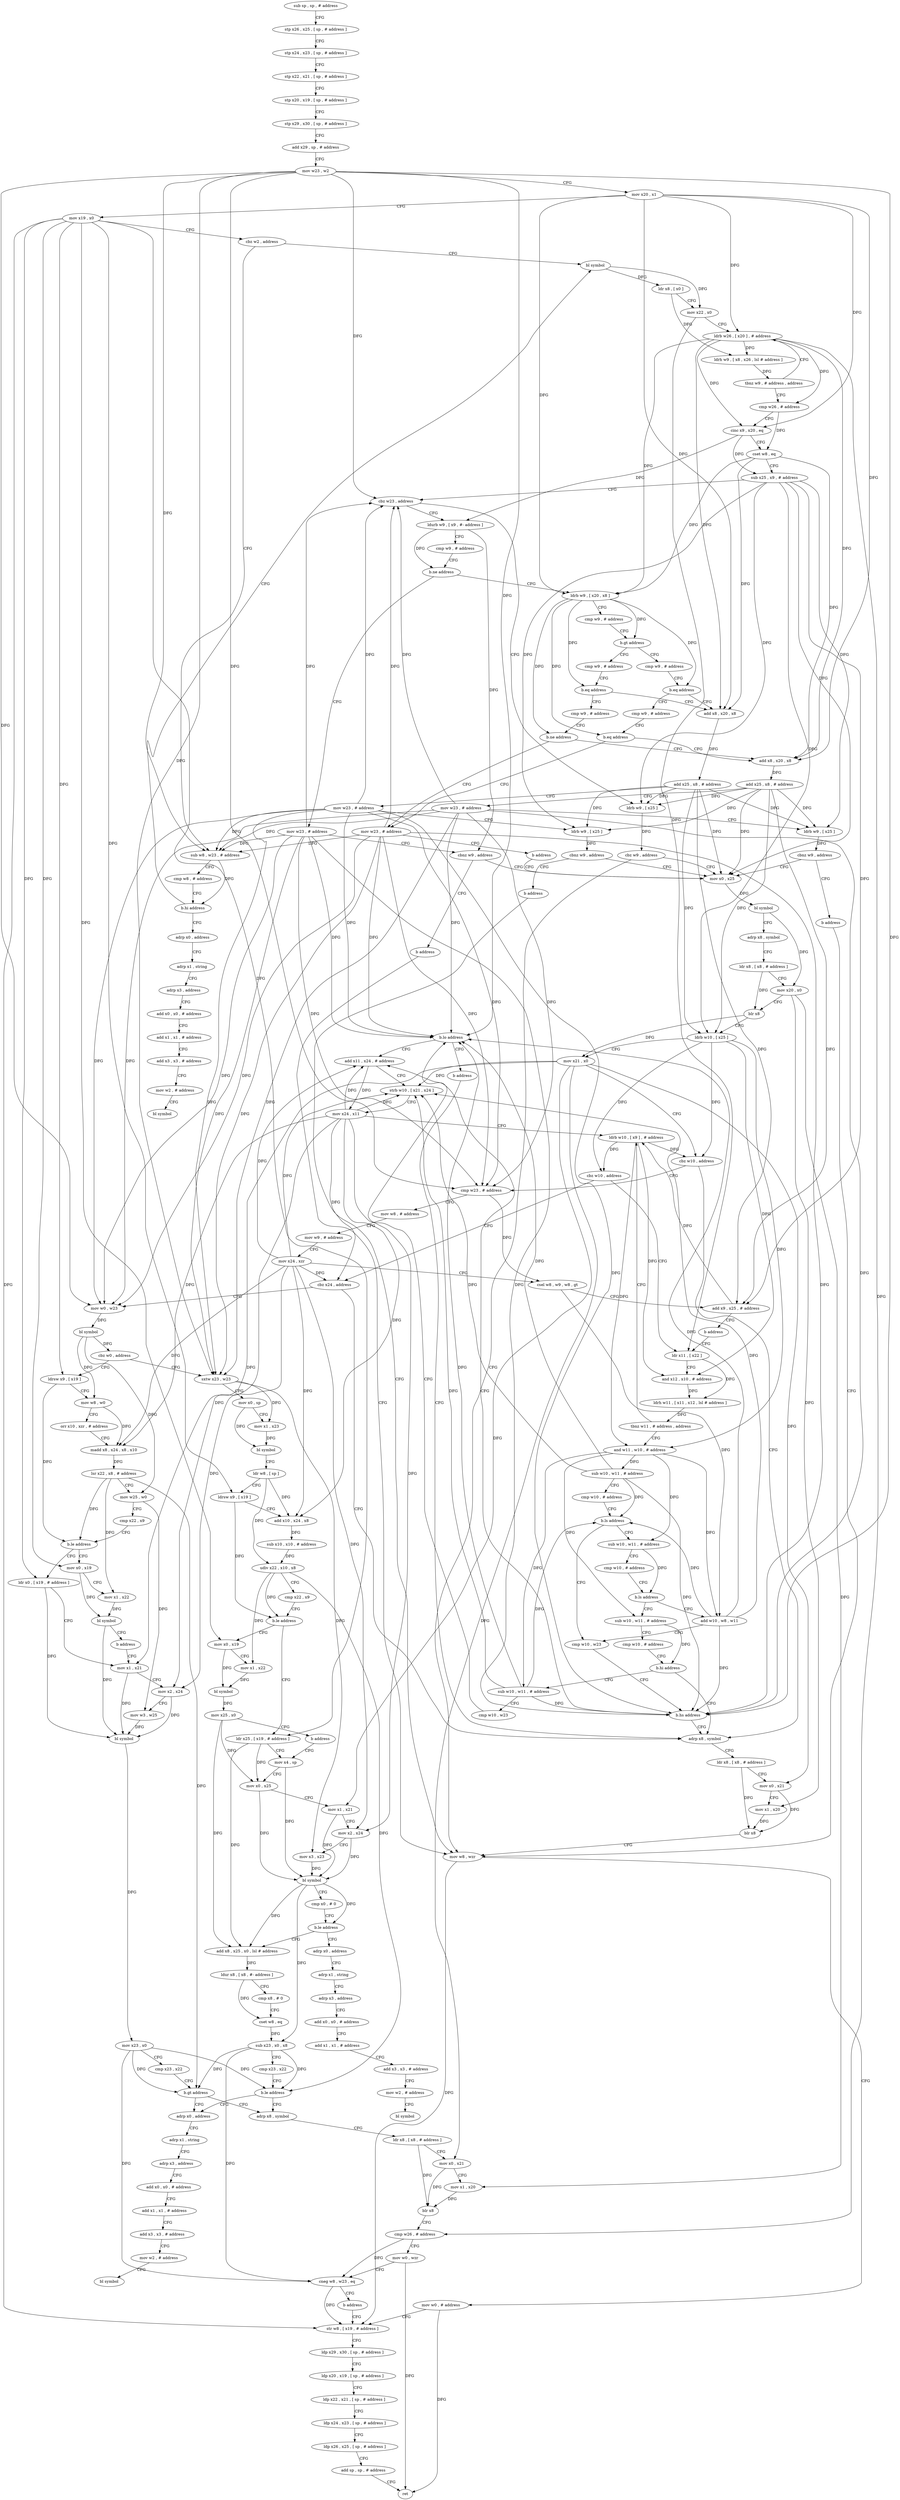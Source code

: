 digraph "func" {
"4240248" [label = "sub sp , sp , # address" ]
"4240252" [label = "stp x26 , x25 , [ sp , # address ]" ]
"4240256" [label = "stp x24 , x23 , [ sp , # address ]" ]
"4240260" [label = "stp x22 , x21 , [ sp , # address ]" ]
"4240264" [label = "stp x20 , x19 , [ sp , # address ]" ]
"4240268" [label = "stp x29 , x30 , [ sp , # address ]" ]
"4240272" [label = "add x29 , sp , # address" ]
"4240276" [label = "mov w23 , w2" ]
"4240280" [label = "mov x20 , x1" ]
"4240284" [label = "mov x19 , x0" ]
"4240288" [label = "cbz w2 , address" ]
"4240304" [label = "bl symbol" ]
"4240292" [label = "sub w8 , w23 , # address" ]
"4240308" [label = "ldr x8 , [ x0 ]" ]
"4240312" [label = "mov x22 , x0" ]
"4240316" [label = "ldrb w26 , [ x20 ] , # address" ]
"4240296" [label = "cmp w8 , # address" ]
"4240300" [label = "b.hi address" ]
"4241000" [label = "adrp x0 , address" ]
"4240320" [label = "ldrh w9 , [ x8 , x26 , lsl # address ]" ]
"4240324" [label = "tbnz w9 , # address , address" ]
"4240328" [label = "cmp w26 , # address" ]
"4240332" [label = "cinc x9 , x20 , eq" ]
"4240336" [label = "cset w8 , eq" ]
"4240340" [label = "sub x25 , x9 , # address" ]
"4240344" [label = "cbz w23 , address" ]
"4240524" [label = "ldurb w9 , [ x9 , #- address ]" ]
"4240348" [label = "ldrb w9 , [ x25 ]" ]
"4241004" [label = "adrp x1 , string" ]
"4241008" [label = "adrp x3 , address" ]
"4241012" [label = "add x0 , x0 , # address" ]
"4241016" [label = "add x1 , x1 , # address" ]
"4241020" [label = "add x3 , x3 , # address" ]
"4241024" [label = "mov w2 , # address" ]
"4241028" [label = "bl symbol" ]
"4240528" [label = "cmp w9 , # address" ]
"4240532" [label = "b.ne address" ]
"4240696" [label = "mov w23 , # address" ]
"4240536" [label = "ldrb w9 , [ x20 , x8 ]" ]
"4240352" [label = "cbz w9 , address" ]
"4240656" [label = "mov w8 , wzr" ]
"4240356" [label = "mov x0 , x25" ]
"4240700" [label = "cbnz w9 , address" ]
"4240704" [label = "b address" ]
"4240540" [label = "cmp w9 , # address" ]
"4240544" [label = "b.gt address" ]
"4240708" [label = "cmp w9 , # address" ]
"4240548" [label = "cmp w9 , # address" ]
"4240660" [label = "mov w0 , # address" ]
"4240664" [label = "str w8 , [ x19 , # address ]" ]
"4240360" [label = "bl symbol" ]
"4240364" [label = "adrp x8 , symbol" ]
"4240368" [label = "ldr x8 , [ x8 , # address ]" ]
"4240372" [label = "mov x20 , x0" ]
"4240376" [label = "blr x8" ]
"4240380" [label = "ldrb w10 , [ x25 ]" ]
"4240384" [label = "mov x21 , x0" ]
"4240388" [label = "cbz w10 , address" ]
"4240636" [label = "adrp x8 , symbol" ]
"4240392" [label = "cmp w23 , # address" ]
"4240712" [label = "b.eq address" ]
"4240748" [label = "add x8 , x20 , x8" ]
"4240716" [label = "cmp w9 , # address" ]
"4240552" [label = "b.eq address" ]
"4240556" [label = "cmp w9 , # address" ]
"4240640" [label = "ldr x8 , [ x8 , # address ]" ]
"4240644" [label = "mov x0 , x21" ]
"4240648" [label = "mov x1 , x20" ]
"4240652" [label = "blr x8" ]
"4240396" [label = "mov w8 , # address" ]
"4240400" [label = "mov w9 , # address" ]
"4240404" [label = "mov x24 , xzr" ]
"4240408" [label = "csel w8 , w9 , w8 , gt" ]
"4240412" [label = "add x9 , x25 , # address" ]
"4240416" [label = "b address" ]
"4240452" [label = "ldr x11 , [ x22 ]" ]
"4240752" [label = "add x25 , x8 , # address" ]
"4240756" [label = "mov w23 , # address" ]
"4240760" [label = "ldrb w9 , [ x25 ]" ]
"4240764" [label = "cbnz w9 , address" ]
"4240768" [label = "b address" ]
"4240720" [label = "b.ne address" ]
"4240564" [label = "mov w23 , # address" ]
"4240724" [label = "add x8 , x20 , x8" ]
"4240560" [label = "b.eq address" ]
"4240456" [label = "and x12 , x10 , # address" ]
"4240460" [label = "ldrh w11 , [ x11 , x12 , lsl # address ]" ]
"4240464" [label = "tbnz w11 , # address , address" ]
"4240444" [label = "ldrb w10 , [ x9 ] , # address" ]
"4240468" [label = "and w11 , w10 , # address" ]
"4240568" [label = "b address" ]
"4240728" [label = "add x25 , x8 , # address" ]
"4240732" [label = "mov w23 , # address" ]
"4240736" [label = "ldrb w9 , [ x25 ]" ]
"4240740" [label = "cbnz w9 , address" ]
"4240744" [label = "b address" ]
"4240448" [label = "cbz w10 , address" ]
"4240572" [label = "cbz x24 , address" ]
"4240472" [label = "sub w10 , w11 , # address" ]
"4240476" [label = "cmp w10 , # address" ]
"4240480" [label = "b.ls address" ]
"4240424" [label = "cmp w10 , w23" ]
"4240484" [label = "sub w10 , w11 , # address" ]
"4240576" [label = "mov w0 , w23" ]
"4240428" [label = "b.hs address" ]
"4240432" [label = "add x11 , x24 , # address" ]
"4240488" [label = "cmp w10 , # address" ]
"4240492" [label = "b.ls address" ]
"4240420" [label = "add w10 , w8 , w11" ]
"4240496" [label = "sub w10 , w11 , # address" ]
"4240580" [label = "bl symbol" ]
"4240584" [label = "cbz w0 , address" ]
"4240772" [label = "sxtw x23 , w23" ]
"4240588" [label = "ldrsw x9 , [ x19 ]" ]
"4240436" [label = "strb w10 , [ x21 , x24 ]" ]
"4240440" [label = "mov x24 , x11" ]
"4240500" [label = "cmp w10 , # address" ]
"4240504" [label = "b.hi address" ]
"4240508" [label = "sub w10 , w11 , # address" ]
"4240776" [label = "mov x0 , sp" ]
"4240780" [label = "mov x1 , x23" ]
"4240784" [label = "bl symbol" ]
"4240788" [label = "ldr w8 , [ sp ]" ]
"4240792" [label = "ldrsw x9 , [ x19 ]" ]
"4240796" [label = "add x10 , x24 , x8" ]
"4240800" [label = "sub x10 , x10 , # address" ]
"4240804" [label = "udiv x22 , x10 , x8" ]
"4240808" [label = "cmp x22 , x9" ]
"4240812" [label = "b.le address" ]
"4240904" [label = "ldr x25 , [ x19 , # address ]" ]
"4240816" [label = "mov x0 , x19" ]
"4240592" [label = "mov w8 , w0" ]
"4240596" [label = "orr x10 , xzr , # address" ]
"4240600" [label = "madd x8 , x24 , x8 , x10" ]
"4240604" [label = "lsr x22 , x8 , # address" ]
"4240608" [label = "mov w25 , w0" ]
"4240612" [label = "cmp x22 , x9" ]
"4240616" [label = "b.le address" ]
"4240836" [label = "ldr x0 , [ x19 , # address ]" ]
"4240620" [label = "mov x0 , x19" ]
"4240512" [label = "cmp w10 , w23" ]
"4240516" [label = "b.lo address" ]
"4240520" [label = "b address" ]
"4240908" [label = "mov x4 , sp" ]
"4240820" [label = "mov x1 , x22" ]
"4240824" [label = "bl symbol" ]
"4240828" [label = "mov x25 , x0" ]
"4240832" [label = "b address" ]
"4240840" [label = "mov x1 , x21" ]
"4240624" [label = "mov x1 , x22" ]
"4240628" [label = "bl symbol" ]
"4240632" [label = "b address" ]
"4241032" [label = "adrp x0 , address" ]
"4241036" [label = "adrp x1 , string" ]
"4241040" [label = "adrp x3 , address" ]
"4241044" [label = "add x0 , x0 , # address" ]
"4241048" [label = "add x1 , x1 , # address" ]
"4241052" [label = "add x3 , x3 , # address" ]
"4241056" [label = "mov w2 , # address" ]
"4241060" [label = "bl symbol" ]
"4240940" [label = "add x8 , x25 , x0 , lsl # address" ]
"4240944" [label = "ldur x8 , [ x8 , #- address ]" ]
"4240948" [label = "cmp x8 , # 0" ]
"4240952" [label = "cset w8 , eq" ]
"4240956" [label = "sub x23 , x0 , x8" ]
"4240960" [label = "cmp x23 , x22" ]
"4240964" [label = "b.le address" ]
"4240868" [label = "adrp x8 , symbol" ]
"4240968" [label = "adrp x0 , address" ]
"4240912" [label = "mov x0 , x25" ]
"4240916" [label = "mov x1 , x21" ]
"4240920" [label = "mov x2 , x24" ]
"4240924" [label = "mov x3 , x23" ]
"4240928" [label = "bl symbol" ]
"4240932" [label = "cmp x0 , # 0" ]
"4240936" [label = "b.le address" ]
"4240972" [label = "adrp x1 , string" ]
"4240976" [label = "adrp x3 , address" ]
"4240980" [label = "add x0 , x0 , # address" ]
"4240984" [label = "add x1 , x1 , # address" ]
"4240988" [label = "add x3 , x3 , # address" ]
"4240992" [label = "mov w2 , # address" ]
"4240996" [label = "bl symbol" ]
"4240872" [label = "ldr x8 , [ x8 , # address ]" ]
"4240876" [label = "mov x0 , x21" ]
"4240880" [label = "mov x1 , x20" ]
"4240884" [label = "blr x8" ]
"4240888" [label = "cmp w26 , # address" ]
"4240892" [label = "mov w0 , wzr" ]
"4240896" [label = "cneg w8 , w23 , eq" ]
"4240900" [label = "b address" ]
"4240844" [label = "mov x2 , x24" ]
"4240848" [label = "mov w3 , w25" ]
"4240852" [label = "bl symbol" ]
"4240856" [label = "mov x23 , x0" ]
"4240860" [label = "cmp x23 , x22" ]
"4240864" [label = "b.gt address" ]
"4240668" [label = "ldp x29 , x30 , [ sp , # address ]" ]
"4240672" [label = "ldp x20 , x19 , [ sp , # address ]" ]
"4240676" [label = "ldp x22 , x21 , [ sp , # address ]" ]
"4240680" [label = "ldp x24 , x23 , [ sp , # address ]" ]
"4240684" [label = "ldp x26 , x25 , [ sp , # address ]" ]
"4240688" [label = "add sp , sp , # address" ]
"4240692" [label = "ret" ]
"4240248" -> "4240252" [ label = "CFG" ]
"4240252" -> "4240256" [ label = "CFG" ]
"4240256" -> "4240260" [ label = "CFG" ]
"4240260" -> "4240264" [ label = "CFG" ]
"4240264" -> "4240268" [ label = "CFG" ]
"4240268" -> "4240272" [ label = "CFG" ]
"4240272" -> "4240276" [ label = "CFG" ]
"4240276" -> "4240280" [ label = "CFG" ]
"4240276" -> "4240292" [ label = "DFG" ]
"4240276" -> "4240344" [ label = "DFG" ]
"4240276" -> "4240392" [ label = "DFG" ]
"4240276" -> "4240428" [ label = "DFG" ]
"4240276" -> "4240576" [ label = "DFG" ]
"4240276" -> "4240772" [ label = "DFG" ]
"4240276" -> "4240516" [ label = "DFG" ]
"4240280" -> "4240284" [ label = "CFG" ]
"4240280" -> "4240316" [ label = "DFG" ]
"4240280" -> "4240332" [ label = "DFG" ]
"4240280" -> "4240536" [ label = "DFG" ]
"4240280" -> "4240748" [ label = "DFG" ]
"4240280" -> "4240724" [ label = "DFG" ]
"4240284" -> "4240288" [ label = "CFG" ]
"4240284" -> "4240664" [ label = "DFG" ]
"4240284" -> "4240792" [ label = "DFG" ]
"4240284" -> "4240588" [ label = "DFG" ]
"4240284" -> "4240904" [ label = "DFG" ]
"4240284" -> "4240816" [ label = "DFG" ]
"4240284" -> "4240836" [ label = "DFG" ]
"4240284" -> "4240620" [ label = "DFG" ]
"4240288" -> "4240304" [ label = "CFG" ]
"4240288" -> "4240292" [ label = "CFG" ]
"4240304" -> "4240308" [ label = "DFG" ]
"4240304" -> "4240312" [ label = "DFG" ]
"4240292" -> "4240296" [ label = "CFG" ]
"4240292" -> "4240300" [ label = "DFG" ]
"4240308" -> "4240312" [ label = "CFG" ]
"4240308" -> "4240320" [ label = "DFG" ]
"4240312" -> "4240316" [ label = "CFG" ]
"4240312" -> "4240452" [ label = "DFG" ]
"4240316" -> "4240320" [ label = "DFG" ]
"4240316" -> "4240328" [ label = "DFG" ]
"4240316" -> "4240332" [ label = "DFG" ]
"4240316" -> "4240888" [ label = "DFG" ]
"4240316" -> "4240536" [ label = "DFG" ]
"4240316" -> "4240748" [ label = "DFG" ]
"4240316" -> "4240724" [ label = "DFG" ]
"4240296" -> "4240300" [ label = "CFG" ]
"4240300" -> "4241000" [ label = "CFG" ]
"4240300" -> "4240304" [ label = "CFG" ]
"4241000" -> "4241004" [ label = "CFG" ]
"4240320" -> "4240324" [ label = "DFG" ]
"4240324" -> "4240316" [ label = "CFG" ]
"4240324" -> "4240328" [ label = "CFG" ]
"4240328" -> "4240332" [ label = "CFG" ]
"4240328" -> "4240336" [ label = "DFG" ]
"4240332" -> "4240336" [ label = "CFG" ]
"4240332" -> "4240340" [ label = "DFG" ]
"4240332" -> "4240524" [ label = "DFG" ]
"4240336" -> "4240340" [ label = "CFG" ]
"4240336" -> "4240536" [ label = "DFG" ]
"4240336" -> "4240748" [ label = "DFG" ]
"4240336" -> "4240724" [ label = "DFG" ]
"4240340" -> "4240344" [ label = "CFG" ]
"4240340" -> "4240348" [ label = "DFG" ]
"4240340" -> "4240356" [ label = "DFG" ]
"4240340" -> "4240380" [ label = "DFG" ]
"4240340" -> "4240760" [ label = "DFG" ]
"4240340" -> "4240736" [ label = "DFG" ]
"4240340" -> "4240412" [ label = "DFG" ]
"4240344" -> "4240524" [ label = "CFG" ]
"4240344" -> "4240348" [ label = "CFG" ]
"4240524" -> "4240528" [ label = "CFG" ]
"4240524" -> "4240532" [ label = "DFG" ]
"4240524" -> "4240700" [ label = "DFG" ]
"4240348" -> "4240352" [ label = "DFG" ]
"4241004" -> "4241008" [ label = "CFG" ]
"4241008" -> "4241012" [ label = "CFG" ]
"4241012" -> "4241016" [ label = "CFG" ]
"4241016" -> "4241020" [ label = "CFG" ]
"4241020" -> "4241024" [ label = "CFG" ]
"4241024" -> "4241028" [ label = "CFG" ]
"4240528" -> "4240532" [ label = "CFG" ]
"4240532" -> "4240696" [ label = "CFG" ]
"4240532" -> "4240536" [ label = "CFG" ]
"4240696" -> "4240700" [ label = "CFG" ]
"4240696" -> "4240292" [ label = "DFG" ]
"4240696" -> "4240344" [ label = "DFG" ]
"4240696" -> "4240392" [ label = "DFG" ]
"4240696" -> "4240428" [ label = "DFG" ]
"4240696" -> "4240576" [ label = "DFG" ]
"4240696" -> "4240772" [ label = "DFG" ]
"4240696" -> "4240516" [ label = "DFG" ]
"4240536" -> "4240540" [ label = "CFG" ]
"4240536" -> "4240544" [ label = "DFG" ]
"4240536" -> "4240712" [ label = "DFG" ]
"4240536" -> "4240552" [ label = "DFG" ]
"4240536" -> "4240720" [ label = "DFG" ]
"4240536" -> "4240560" [ label = "DFG" ]
"4240352" -> "4240656" [ label = "CFG" ]
"4240352" -> "4240356" [ label = "CFG" ]
"4240656" -> "4240660" [ label = "CFG" ]
"4240656" -> "4240664" [ label = "DFG" ]
"4240356" -> "4240360" [ label = "DFG" ]
"4240700" -> "4240356" [ label = "CFG" ]
"4240700" -> "4240704" [ label = "CFG" ]
"4240704" -> "4240656" [ label = "CFG" ]
"4240540" -> "4240544" [ label = "CFG" ]
"4240544" -> "4240708" [ label = "CFG" ]
"4240544" -> "4240548" [ label = "CFG" ]
"4240708" -> "4240712" [ label = "CFG" ]
"4240548" -> "4240552" [ label = "CFG" ]
"4240660" -> "4240664" [ label = "CFG" ]
"4240660" -> "4240692" [ label = "DFG" ]
"4240664" -> "4240668" [ label = "CFG" ]
"4240360" -> "4240364" [ label = "CFG" ]
"4240360" -> "4240372" [ label = "DFG" ]
"4240364" -> "4240368" [ label = "CFG" ]
"4240368" -> "4240372" [ label = "CFG" ]
"4240368" -> "4240376" [ label = "DFG" ]
"4240372" -> "4240376" [ label = "CFG" ]
"4240372" -> "4240648" [ label = "DFG" ]
"4240372" -> "4240880" [ label = "DFG" ]
"4240376" -> "4240380" [ label = "CFG" ]
"4240376" -> "4240384" [ label = "DFG" ]
"4240380" -> "4240384" [ label = "CFG" ]
"4240380" -> "4240388" [ label = "DFG" ]
"4240380" -> "4240456" [ label = "DFG" ]
"4240380" -> "4240448" [ label = "DFG" ]
"4240380" -> "4240468" [ label = "DFG" ]
"4240384" -> "4240388" [ label = "CFG" ]
"4240384" -> "4240644" [ label = "DFG" ]
"4240384" -> "4240436" [ label = "DFG" ]
"4240384" -> "4240916" [ label = "DFG" ]
"4240384" -> "4240840" [ label = "DFG" ]
"4240384" -> "4240876" [ label = "DFG" ]
"4240388" -> "4240636" [ label = "CFG" ]
"4240388" -> "4240392" [ label = "CFG" ]
"4240636" -> "4240640" [ label = "CFG" ]
"4240392" -> "4240396" [ label = "CFG" ]
"4240392" -> "4240408" [ label = "DFG" ]
"4240712" -> "4240748" [ label = "CFG" ]
"4240712" -> "4240716" [ label = "CFG" ]
"4240748" -> "4240752" [ label = "DFG" ]
"4240716" -> "4240720" [ label = "CFG" ]
"4240552" -> "4240748" [ label = "CFG" ]
"4240552" -> "4240556" [ label = "CFG" ]
"4240556" -> "4240560" [ label = "CFG" ]
"4240640" -> "4240644" [ label = "CFG" ]
"4240640" -> "4240652" [ label = "DFG" ]
"4240644" -> "4240648" [ label = "CFG" ]
"4240644" -> "4240652" [ label = "DFG" ]
"4240648" -> "4240652" [ label = "DFG" ]
"4240652" -> "4240656" [ label = "CFG" ]
"4240396" -> "4240400" [ label = "CFG" ]
"4240400" -> "4240404" [ label = "CFG" ]
"4240404" -> "4240408" [ label = "CFG" ]
"4240404" -> "4240572" [ label = "DFG" ]
"4240404" -> "4240432" [ label = "DFG" ]
"4240404" -> "4240436" [ label = "DFG" ]
"4240404" -> "4240796" [ label = "DFG" ]
"4240404" -> "4240600" [ label = "DFG" ]
"4240404" -> "4240920" [ label = "DFG" ]
"4240404" -> "4240844" [ label = "DFG" ]
"4240408" -> "4240412" [ label = "CFG" ]
"4240408" -> "4240420" [ label = "DFG" ]
"4240412" -> "4240416" [ label = "CFG" ]
"4240412" -> "4240444" [ label = "DFG" ]
"4240416" -> "4240452" [ label = "CFG" ]
"4240452" -> "4240456" [ label = "CFG" ]
"4240452" -> "4240460" [ label = "DFG" ]
"4240752" -> "4240756" [ label = "CFG" ]
"4240752" -> "4240348" [ label = "DFG" ]
"4240752" -> "4240356" [ label = "DFG" ]
"4240752" -> "4240380" [ label = "DFG" ]
"4240752" -> "4240760" [ label = "DFG" ]
"4240752" -> "4240736" [ label = "DFG" ]
"4240752" -> "4240412" [ label = "DFG" ]
"4240756" -> "4240760" [ label = "CFG" ]
"4240756" -> "4240292" [ label = "DFG" ]
"4240756" -> "4240344" [ label = "DFG" ]
"4240756" -> "4240392" [ label = "DFG" ]
"4240756" -> "4240428" [ label = "DFG" ]
"4240756" -> "4240576" [ label = "DFG" ]
"4240756" -> "4240772" [ label = "DFG" ]
"4240756" -> "4240516" [ label = "DFG" ]
"4240760" -> "4240764" [ label = "DFG" ]
"4240764" -> "4240356" [ label = "CFG" ]
"4240764" -> "4240768" [ label = "CFG" ]
"4240768" -> "4240656" [ label = "CFG" ]
"4240720" -> "4240564" [ label = "CFG" ]
"4240720" -> "4240724" [ label = "CFG" ]
"4240564" -> "4240568" [ label = "CFG" ]
"4240564" -> "4240292" [ label = "DFG" ]
"4240564" -> "4240344" [ label = "DFG" ]
"4240564" -> "4240392" [ label = "DFG" ]
"4240564" -> "4240428" [ label = "DFG" ]
"4240564" -> "4240576" [ label = "DFG" ]
"4240564" -> "4240772" [ label = "DFG" ]
"4240564" -> "4240516" [ label = "DFG" ]
"4240724" -> "4240728" [ label = "DFG" ]
"4240560" -> "4240724" [ label = "CFG" ]
"4240560" -> "4240564" [ label = "CFG" ]
"4240456" -> "4240460" [ label = "DFG" ]
"4240460" -> "4240464" [ label = "DFG" ]
"4240464" -> "4240444" [ label = "CFG" ]
"4240464" -> "4240468" [ label = "CFG" ]
"4240444" -> "4240448" [ label = "DFG" ]
"4240444" -> "4240388" [ label = "DFG" ]
"4240444" -> "4240456" [ label = "DFG" ]
"4240444" -> "4240468" [ label = "DFG" ]
"4240468" -> "4240472" [ label = "DFG" ]
"4240468" -> "4240484" [ label = "DFG" ]
"4240468" -> "4240420" [ label = "DFG" ]
"4240468" -> "4240496" [ label = "DFG" ]
"4240468" -> "4240508" [ label = "DFG" ]
"4240568" -> "4240356" [ label = "CFG" ]
"4240728" -> "4240732" [ label = "CFG" ]
"4240728" -> "4240348" [ label = "DFG" ]
"4240728" -> "4240356" [ label = "DFG" ]
"4240728" -> "4240380" [ label = "DFG" ]
"4240728" -> "4240760" [ label = "DFG" ]
"4240728" -> "4240736" [ label = "DFG" ]
"4240728" -> "4240412" [ label = "DFG" ]
"4240732" -> "4240736" [ label = "CFG" ]
"4240732" -> "4240292" [ label = "DFG" ]
"4240732" -> "4240344" [ label = "DFG" ]
"4240732" -> "4240392" [ label = "DFG" ]
"4240732" -> "4240428" [ label = "DFG" ]
"4240732" -> "4240576" [ label = "DFG" ]
"4240732" -> "4240772" [ label = "DFG" ]
"4240732" -> "4240516" [ label = "DFG" ]
"4240736" -> "4240740" [ label = "DFG" ]
"4240740" -> "4240356" [ label = "CFG" ]
"4240740" -> "4240744" [ label = "CFG" ]
"4240744" -> "4240656" [ label = "CFG" ]
"4240448" -> "4240572" [ label = "CFG" ]
"4240448" -> "4240452" [ label = "CFG" ]
"4240572" -> "4240636" [ label = "CFG" ]
"4240572" -> "4240576" [ label = "CFG" ]
"4240472" -> "4240476" [ label = "CFG" ]
"4240472" -> "4240480" [ label = "DFG" ]
"4240472" -> "4240428" [ label = "DFG" ]
"4240472" -> "4240436" [ label = "DFG" ]
"4240472" -> "4240516" [ label = "DFG" ]
"4240476" -> "4240480" [ label = "CFG" ]
"4240480" -> "4240424" [ label = "CFG" ]
"4240480" -> "4240484" [ label = "CFG" ]
"4240424" -> "4240428" [ label = "CFG" ]
"4240484" -> "4240488" [ label = "CFG" ]
"4240484" -> "4240492" [ label = "DFG" ]
"4240576" -> "4240580" [ label = "DFG" ]
"4240428" -> "4240636" [ label = "CFG" ]
"4240428" -> "4240432" [ label = "CFG" ]
"4240432" -> "4240436" [ label = "CFG" ]
"4240432" -> "4240440" [ label = "DFG" ]
"4240488" -> "4240492" [ label = "CFG" ]
"4240492" -> "4240420" [ label = "CFG" ]
"4240492" -> "4240496" [ label = "CFG" ]
"4240420" -> "4240424" [ label = "CFG" ]
"4240420" -> "4240480" [ label = "DFG" ]
"4240420" -> "4240436" [ label = "DFG" ]
"4240420" -> "4240428" [ label = "DFG" ]
"4240420" -> "4240516" [ label = "DFG" ]
"4240496" -> "4240500" [ label = "CFG" ]
"4240496" -> "4240504" [ label = "DFG" ]
"4240580" -> "4240584" [ label = "DFG" ]
"4240580" -> "4240592" [ label = "DFG" ]
"4240580" -> "4240608" [ label = "DFG" ]
"4240584" -> "4240772" [ label = "CFG" ]
"4240584" -> "4240588" [ label = "CFG" ]
"4240772" -> "4240776" [ label = "CFG" ]
"4240772" -> "4240780" [ label = "DFG" ]
"4240772" -> "4240924" [ label = "DFG" ]
"4240588" -> "4240592" [ label = "CFG" ]
"4240588" -> "4240616" [ label = "DFG" ]
"4240436" -> "4240440" [ label = "CFG" ]
"4240440" -> "4240444" [ label = "CFG" ]
"4240440" -> "4240572" [ label = "DFG" ]
"4240440" -> "4240432" [ label = "DFG" ]
"4240440" -> "4240436" [ label = "DFG" ]
"4240440" -> "4240796" [ label = "DFG" ]
"4240440" -> "4240600" [ label = "DFG" ]
"4240440" -> "4240920" [ label = "DFG" ]
"4240440" -> "4240844" [ label = "DFG" ]
"4240500" -> "4240504" [ label = "CFG" ]
"4240504" -> "4240636" [ label = "CFG" ]
"4240504" -> "4240508" [ label = "CFG" ]
"4240508" -> "4240512" [ label = "CFG" ]
"4240508" -> "4240480" [ label = "DFG" ]
"4240508" -> "4240436" [ label = "DFG" ]
"4240508" -> "4240428" [ label = "DFG" ]
"4240508" -> "4240516" [ label = "DFG" ]
"4240776" -> "4240780" [ label = "CFG" ]
"4240776" -> "4240784" [ label = "DFG" ]
"4240780" -> "4240784" [ label = "DFG" ]
"4240784" -> "4240788" [ label = "CFG" ]
"4240788" -> "4240792" [ label = "CFG" ]
"4240788" -> "4240796" [ label = "DFG" ]
"4240788" -> "4240804" [ label = "DFG" ]
"4240792" -> "4240796" [ label = "CFG" ]
"4240792" -> "4240812" [ label = "DFG" ]
"4240796" -> "4240800" [ label = "DFG" ]
"4240800" -> "4240804" [ label = "DFG" ]
"4240804" -> "4240808" [ label = "CFG" ]
"4240804" -> "4240812" [ label = "DFG" ]
"4240804" -> "4240820" [ label = "DFG" ]
"4240804" -> "4240964" [ label = "DFG" ]
"4240808" -> "4240812" [ label = "CFG" ]
"4240812" -> "4240904" [ label = "CFG" ]
"4240812" -> "4240816" [ label = "CFG" ]
"4240904" -> "4240908" [ label = "CFG" ]
"4240904" -> "4240912" [ label = "DFG" ]
"4240904" -> "4240940" [ label = "DFG" ]
"4240816" -> "4240820" [ label = "CFG" ]
"4240816" -> "4240824" [ label = "DFG" ]
"4240592" -> "4240596" [ label = "CFG" ]
"4240592" -> "4240600" [ label = "DFG" ]
"4240596" -> "4240600" [ label = "CFG" ]
"4240600" -> "4240604" [ label = "DFG" ]
"4240604" -> "4240608" [ label = "CFG" ]
"4240604" -> "4240616" [ label = "DFG" ]
"4240604" -> "4240624" [ label = "DFG" ]
"4240604" -> "4240864" [ label = "DFG" ]
"4240608" -> "4240612" [ label = "CFG" ]
"4240608" -> "4240848" [ label = "DFG" ]
"4240612" -> "4240616" [ label = "CFG" ]
"4240616" -> "4240836" [ label = "CFG" ]
"4240616" -> "4240620" [ label = "CFG" ]
"4240836" -> "4240840" [ label = "CFG" ]
"4240836" -> "4240852" [ label = "DFG" ]
"4240620" -> "4240624" [ label = "CFG" ]
"4240620" -> "4240628" [ label = "DFG" ]
"4240512" -> "4240516" [ label = "CFG" ]
"4240516" -> "4240432" [ label = "CFG" ]
"4240516" -> "4240520" [ label = "CFG" ]
"4240520" -> "4240636" [ label = "CFG" ]
"4240908" -> "4240912" [ label = "CFG" ]
"4240908" -> "4240928" [ label = "DFG" ]
"4240820" -> "4240824" [ label = "DFG" ]
"4240824" -> "4240828" [ label = "DFG" ]
"4240828" -> "4240832" [ label = "CFG" ]
"4240828" -> "4240912" [ label = "DFG" ]
"4240828" -> "4240940" [ label = "DFG" ]
"4240832" -> "4240908" [ label = "CFG" ]
"4240840" -> "4240844" [ label = "CFG" ]
"4240840" -> "4240852" [ label = "DFG" ]
"4240624" -> "4240628" [ label = "DFG" ]
"4240628" -> "4240632" [ label = "CFG" ]
"4240628" -> "4240852" [ label = "DFG" ]
"4240632" -> "4240840" [ label = "CFG" ]
"4241032" -> "4241036" [ label = "CFG" ]
"4241036" -> "4241040" [ label = "CFG" ]
"4241040" -> "4241044" [ label = "CFG" ]
"4241044" -> "4241048" [ label = "CFG" ]
"4241048" -> "4241052" [ label = "CFG" ]
"4241052" -> "4241056" [ label = "CFG" ]
"4241056" -> "4241060" [ label = "CFG" ]
"4240940" -> "4240944" [ label = "DFG" ]
"4240944" -> "4240948" [ label = "CFG" ]
"4240944" -> "4240952" [ label = "DFG" ]
"4240948" -> "4240952" [ label = "CFG" ]
"4240952" -> "4240956" [ label = "DFG" ]
"4240956" -> "4240960" [ label = "CFG" ]
"4240956" -> "4240896" [ label = "DFG" ]
"4240956" -> "4240864" [ label = "DFG" ]
"4240956" -> "4240964" [ label = "DFG" ]
"4240960" -> "4240964" [ label = "CFG" ]
"4240964" -> "4240868" [ label = "CFG" ]
"4240964" -> "4240968" [ label = "CFG" ]
"4240868" -> "4240872" [ label = "CFG" ]
"4240968" -> "4240972" [ label = "CFG" ]
"4240912" -> "4240916" [ label = "CFG" ]
"4240912" -> "4240928" [ label = "DFG" ]
"4240916" -> "4240920" [ label = "CFG" ]
"4240916" -> "4240928" [ label = "DFG" ]
"4240920" -> "4240924" [ label = "CFG" ]
"4240920" -> "4240928" [ label = "DFG" ]
"4240924" -> "4240928" [ label = "DFG" ]
"4240928" -> "4240932" [ label = "CFG" ]
"4240928" -> "4240936" [ label = "DFG" ]
"4240928" -> "4240940" [ label = "DFG" ]
"4240928" -> "4240956" [ label = "DFG" ]
"4240932" -> "4240936" [ label = "CFG" ]
"4240936" -> "4241032" [ label = "CFG" ]
"4240936" -> "4240940" [ label = "CFG" ]
"4240972" -> "4240976" [ label = "CFG" ]
"4240976" -> "4240980" [ label = "CFG" ]
"4240980" -> "4240984" [ label = "CFG" ]
"4240984" -> "4240988" [ label = "CFG" ]
"4240988" -> "4240992" [ label = "CFG" ]
"4240992" -> "4240996" [ label = "CFG" ]
"4240872" -> "4240876" [ label = "CFG" ]
"4240872" -> "4240884" [ label = "DFG" ]
"4240876" -> "4240880" [ label = "CFG" ]
"4240876" -> "4240884" [ label = "DFG" ]
"4240880" -> "4240884" [ label = "DFG" ]
"4240884" -> "4240888" [ label = "CFG" ]
"4240888" -> "4240892" [ label = "CFG" ]
"4240888" -> "4240896" [ label = "DFG" ]
"4240892" -> "4240896" [ label = "CFG" ]
"4240892" -> "4240692" [ label = "DFG" ]
"4240896" -> "4240900" [ label = "CFG" ]
"4240896" -> "4240664" [ label = "DFG" ]
"4240900" -> "4240664" [ label = "CFG" ]
"4240844" -> "4240848" [ label = "CFG" ]
"4240844" -> "4240852" [ label = "DFG" ]
"4240848" -> "4240852" [ label = "DFG" ]
"4240852" -> "4240856" [ label = "DFG" ]
"4240856" -> "4240860" [ label = "CFG" ]
"4240856" -> "4240864" [ label = "DFG" ]
"4240856" -> "4240896" [ label = "DFG" ]
"4240856" -> "4240964" [ label = "DFG" ]
"4240860" -> "4240864" [ label = "CFG" ]
"4240864" -> "4240968" [ label = "CFG" ]
"4240864" -> "4240868" [ label = "CFG" ]
"4240668" -> "4240672" [ label = "CFG" ]
"4240672" -> "4240676" [ label = "CFG" ]
"4240676" -> "4240680" [ label = "CFG" ]
"4240680" -> "4240684" [ label = "CFG" ]
"4240684" -> "4240688" [ label = "CFG" ]
"4240688" -> "4240692" [ label = "CFG" ]
}
